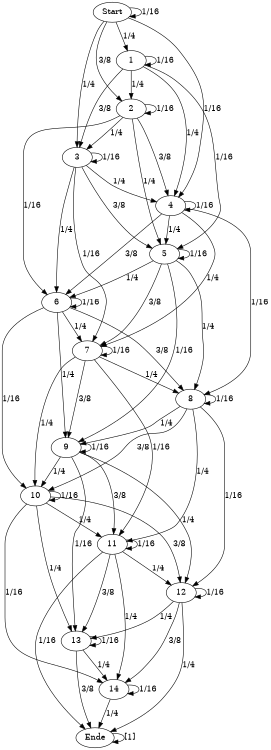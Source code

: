digraph G {
    // rankdir=LR;
	size="8,5"

S [label="Start"]
1
2
3
4
5
6
7
8
9
10
11
12
13
14


Ende -> Ende [label="[1]"]


//  0
S  ->  S [label="1/16"]
1  ->  1 [label="1/16"]
2  ->  2 [label="1/16"]
3  ->  3 [label="1/16"]
4  ->  4 [label="1/16"]
5  ->  5 [label="1/16"]
6  ->  6 [label="1/16"]
7  ->  7 [label="1/16"]
8  ->  8 [label="1/16"]
9  ->  9 [label="1/16"]
10  ->  10 [label="1/16"]
11  ->  11 [label="1/16"]
12  ->  12 [label="1/16"]
13  ->  13 [label="1/16"]
14  ->  14 [label="1/16"]

//  1
S  ->  1 [label="1/4"]
1 ->  2 [label="1/4"]
2 ->  3 [label="1/4"]
3 ->  4 [label="1/4"]
4 ->  5 [label="1/4"]
5 ->  6 [label="1/4"]
6 ->  7 [label="1/4"]
7 ->  8 [label="1/4"]
8 ->  9 [label="1/4"]
9 ->  10 [label="1/4"]
10 ->  11 [label="1/4"]
11 ->  12 [label="1/4"]
12 ->  13 [label="1/4"]
13 ->  14 [label="1/4"]
14 ->  Ende [label="1/4"]

//  2
S  ->  2 [label="3/8"]
1 ->  3 [label="3/8"]
2 ->  4 [label="3/8"]
3 ->  5 [label="3/8"]
4 ->  6 [label="3/8"]
5 ->  7 [label="3/8"]
6 ->  8 [label="3/8"]
7 ->  9 [label="3/8"]
8 ->  10 [label="3/8"]
9 ->  11 [label="3/8"]
10 ->  12 [label="3/8"]
11 ->  13 [label="3/8"]
12 ->  14 [label="3/8"]
13 ->  Ende [label="3/8"]
//  3
S  -> 3 [label="1/4"]
1  -> 4 [label="1/4"]
2  -> 5 [label="1/4"]
3  -> 6 [label="1/4"]
4  -> 7 [label="1/4"]
5  -> 8 [label="1/4"]
6  -> 9 [label="1/4"]
7  -> 10 [label="1/4"]
8  -> 11 [label="1/4"]
9  -> 12 [label="1/4"]
10  -> 13 [label="1/4"]
11  -> 14 [label="1/4"]
12 ->  Ende [label="1/4"]

//  4
S  -> 4 [label="1/16"]
1  -> 5 [label="1/16"]
2  -> 6 [label="1/16"]
3  -> 7 [label="1/16"]
4  -> 8 [label="1/16"]
5  -> 9 [label="1/16"]
6  -> 10 [label="1/16"]
7  -> 11 [label="1/16"]
8  -> 12 [label="1/16"]
9  -> 13 [label="1/16"]
10  -> 14 [label="1/16"]
11  -> Ende [label="1/16"]

}